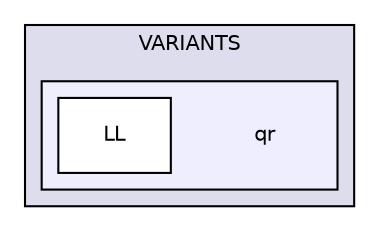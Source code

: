 digraph "libs/lapack-3.6.0/SRC/VARIANTS/qr" {
  compound=true
  node [ fontsize="10", fontname="Helvetica"];
  edge [ labelfontsize="10", labelfontname="Helvetica"];
  subgraph clusterdir_526c48523a22a8b4fbfa7daee8ab8466 {
    graph [ bgcolor="#ddddee", pencolor="black", label="VARIANTS" fontname="Helvetica", fontsize="10", URL="dir_526c48523a22a8b4fbfa7daee8ab8466.html"]
  subgraph clusterdir_68a033b02755f122acc63a198fea9538 {
    graph [ bgcolor="#eeeeff", pencolor="black", label="" URL="dir_68a033b02755f122acc63a198fea9538.html"];
    dir_68a033b02755f122acc63a198fea9538 [shape=plaintext label="qr"];
    dir_9c01c4ddcf88513774698da8263de2af [shape=box label="LL" color="black" fillcolor="white" style="filled" URL="dir_9c01c4ddcf88513774698da8263de2af.html"];
  }
  }
}
